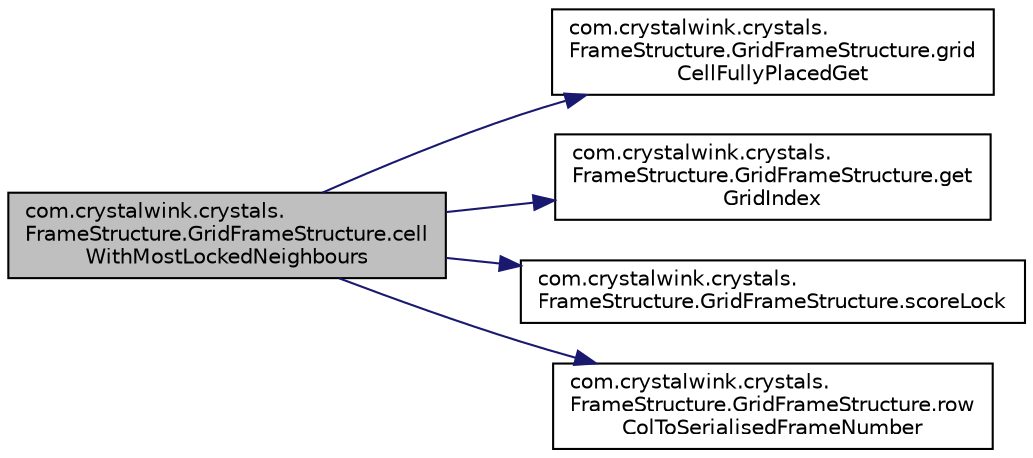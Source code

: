 digraph "com.crystalwink.crystals.FrameStructure.GridFrameStructure.cellWithMostLockedNeighbours"
{
  edge [fontname="Helvetica",fontsize="10",labelfontname="Helvetica",labelfontsize="10"];
  node [fontname="Helvetica",fontsize="10",shape=record];
  rankdir="LR";
  Node1 [label="com.crystalwink.crystals.\lFrameStructure.GridFrameStructure.cell\lWithMostLockedNeighbours",height=0.2,width=0.4,color="black", fillcolor="grey75", style="filled" fontcolor="black"];
  Node1 -> Node2 [color="midnightblue",fontsize="10",style="solid",fontname="Helvetica"];
  Node2 [label="com.crystalwink.crystals.\lFrameStructure.GridFrameStructure.grid\lCellFullyPlacedGet",height=0.2,width=0.4,color="black", fillcolor="white", style="filled",URL="$classcom_1_1crystalwink_1_1crystals_1_1FrameStructure_1_1GridFrameStructure.html#a7ab46945f054b7da83cdf308286bb9ea"];
  Node1 -> Node3 [color="midnightblue",fontsize="10",style="solid",fontname="Helvetica"];
  Node3 [label="com.crystalwink.crystals.\lFrameStructure.GridFrameStructure.get\lGridIndex",height=0.2,width=0.4,color="black", fillcolor="white", style="filled",URL="$classcom_1_1crystalwink_1_1crystals_1_1FrameStructure_1_1GridFrameStructure.html#ab94b654ffa6e903dfc4f032beaaa4f4d"];
  Node1 -> Node4 [color="midnightblue",fontsize="10",style="solid",fontname="Helvetica"];
  Node4 [label="com.crystalwink.crystals.\lFrameStructure.GridFrameStructure.scoreLock",height=0.2,width=0.4,color="black", fillcolor="white", style="filled",URL="$classcom_1_1crystalwink_1_1crystals_1_1FrameStructure_1_1GridFrameStructure.html#a9a2c71cb16aea1ecf58317244856088c"];
  Node1 -> Node5 [color="midnightblue",fontsize="10",style="solid",fontname="Helvetica"];
  Node5 [label="com.crystalwink.crystals.\lFrameStructure.GridFrameStructure.row\lColToSerialisedFrameNumber",height=0.2,width=0.4,color="black", fillcolor="white", style="filled",URL="$classcom_1_1crystalwink_1_1crystals_1_1FrameStructure_1_1GridFrameStructure.html#a6fd0c369209dfa494c5753662c6710ec"];
}
